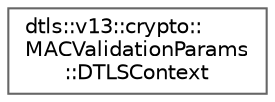 digraph "Graphical Class Hierarchy"
{
 // LATEX_PDF_SIZE
  bgcolor="transparent";
  edge [fontname=Helvetica,fontsize=10,labelfontname=Helvetica,labelfontsize=10];
  node [fontname=Helvetica,fontsize=10,shape=box,height=0.2,width=0.4];
  rankdir="LR";
  Node0 [id="Node000000",label="dtls::v13::crypto::\lMACValidationParams\l::DTLSContext",height=0.2,width=0.4,color="grey40", fillcolor="white", style="filled",URL="$structdtls_1_1v13_1_1crypto_1_1MACValidationParams_1_1DTLSContext.html",tooltip=" "];
}
